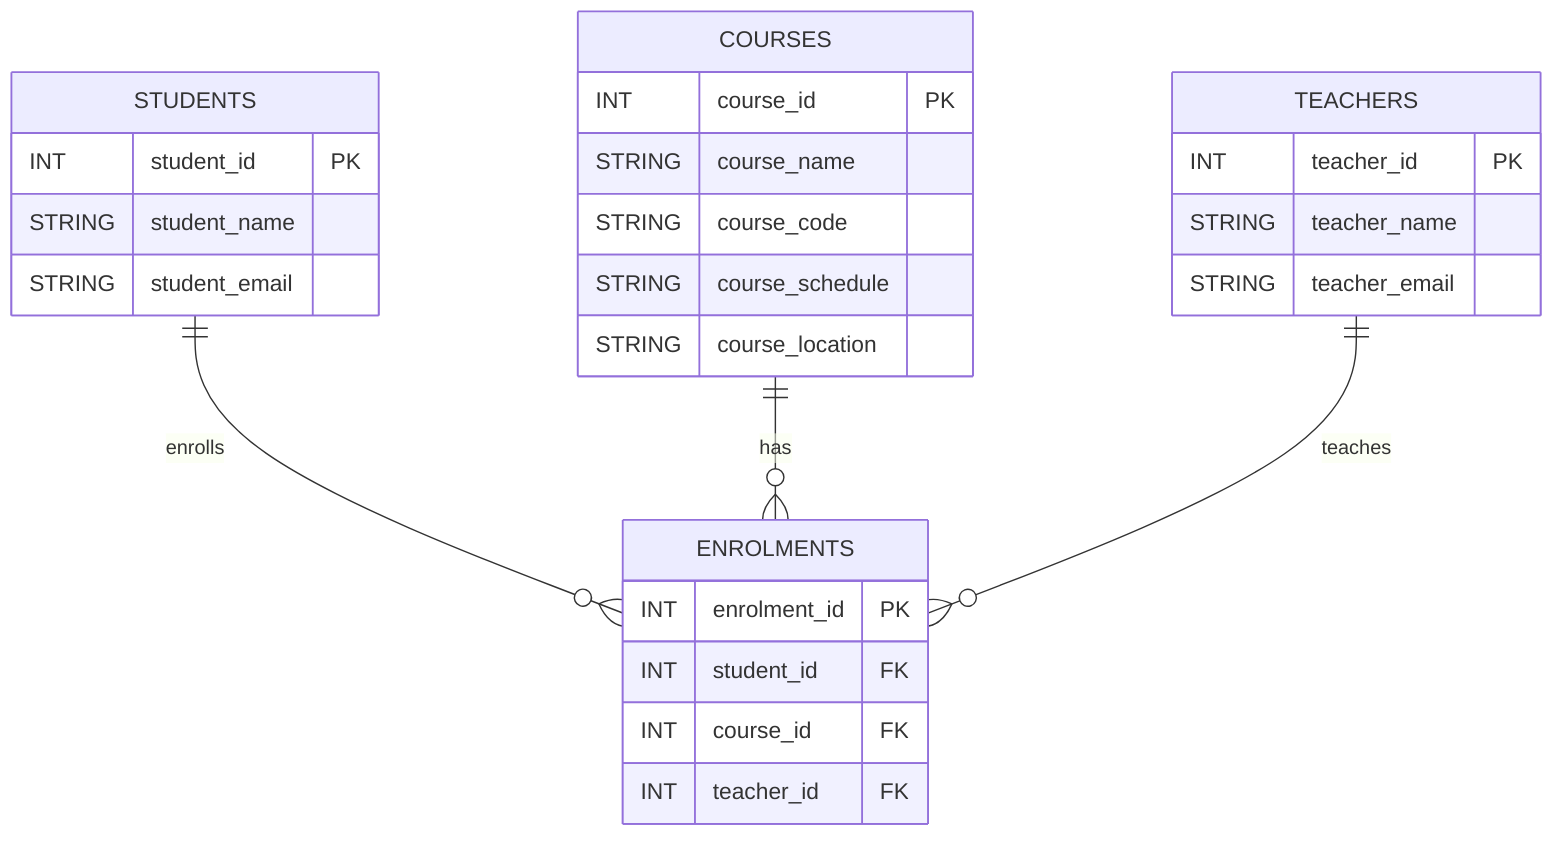 erDiagram
    STUDENTS {
        INT student_id PK
        STRING student_name
        STRING student_email
    }

    COURSES {
        INT course_id PK
        STRING course_name
        STRING course_code
        STRING course_schedule
        STRING course_location
    }

    TEACHERS {
        INT teacher_id PK
        STRING teacher_name
        STRING teacher_email
    }

    ENROLMENTS {
        INT enrolment_id PK
        INT student_id FK
        INT course_id FK
        INT teacher_id FK
    }

    STUDENTS ||--o{ ENROLMENTS : enrolls
    COURSES ||--o{ ENROLMENTS : has
    TEACHERS ||--o{ ENROLMENTS : teaches